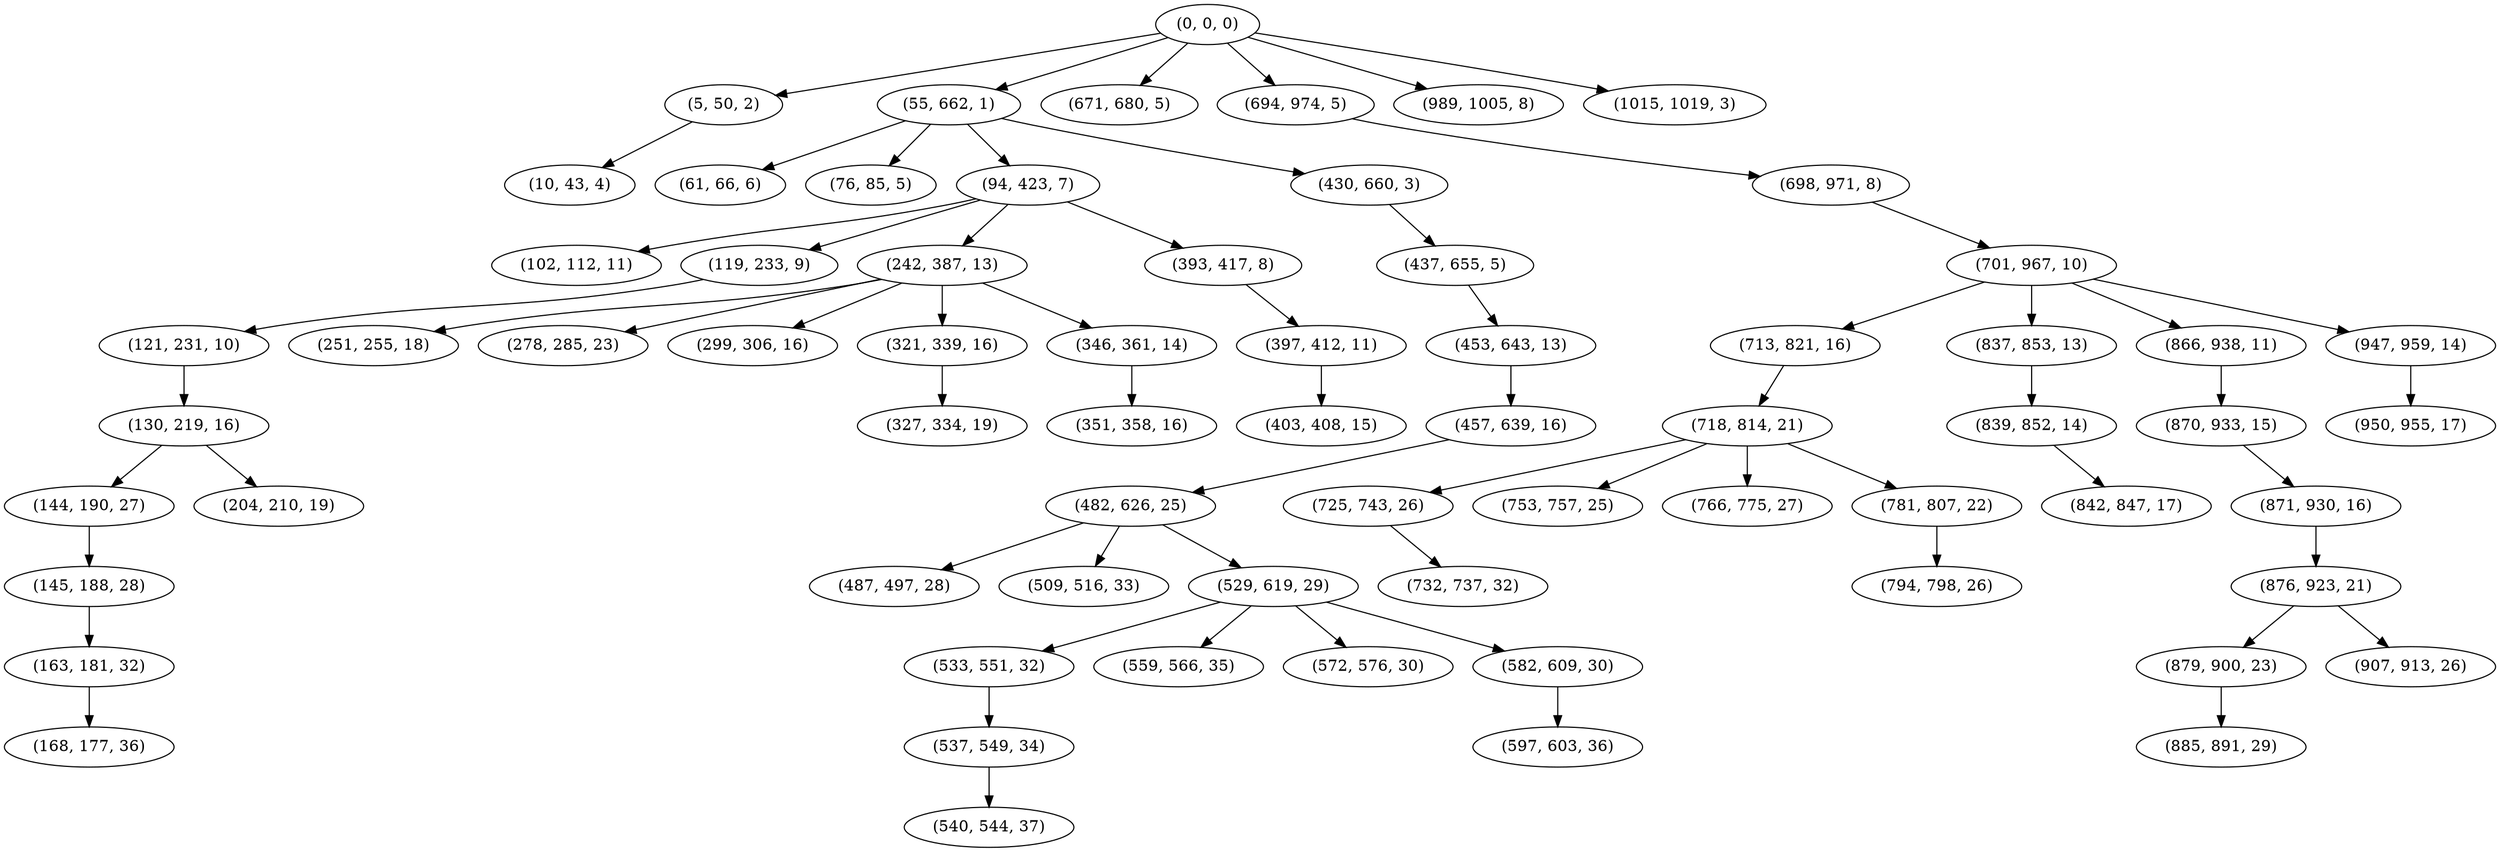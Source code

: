digraph tree {
    "(0, 0, 0)";
    "(5, 50, 2)";
    "(10, 43, 4)";
    "(55, 662, 1)";
    "(61, 66, 6)";
    "(76, 85, 5)";
    "(94, 423, 7)";
    "(102, 112, 11)";
    "(119, 233, 9)";
    "(121, 231, 10)";
    "(130, 219, 16)";
    "(144, 190, 27)";
    "(145, 188, 28)";
    "(163, 181, 32)";
    "(168, 177, 36)";
    "(204, 210, 19)";
    "(242, 387, 13)";
    "(251, 255, 18)";
    "(278, 285, 23)";
    "(299, 306, 16)";
    "(321, 339, 16)";
    "(327, 334, 19)";
    "(346, 361, 14)";
    "(351, 358, 16)";
    "(393, 417, 8)";
    "(397, 412, 11)";
    "(403, 408, 15)";
    "(430, 660, 3)";
    "(437, 655, 5)";
    "(453, 643, 13)";
    "(457, 639, 16)";
    "(482, 626, 25)";
    "(487, 497, 28)";
    "(509, 516, 33)";
    "(529, 619, 29)";
    "(533, 551, 32)";
    "(537, 549, 34)";
    "(540, 544, 37)";
    "(559, 566, 35)";
    "(572, 576, 30)";
    "(582, 609, 30)";
    "(597, 603, 36)";
    "(671, 680, 5)";
    "(694, 974, 5)";
    "(698, 971, 8)";
    "(701, 967, 10)";
    "(713, 821, 16)";
    "(718, 814, 21)";
    "(725, 743, 26)";
    "(732, 737, 32)";
    "(753, 757, 25)";
    "(766, 775, 27)";
    "(781, 807, 22)";
    "(794, 798, 26)";
    "(837, 853, 13)";
    "(839, 852, 14)";
    "(842, 847, 17)";
    "(866, 938, 11)";
    "(870, 933, 15)";
    "(871, 930, 16)";
    "(876, 923, 21)";
    "(879, 900, 23)";
    "(885, 891, 29)";
    "(907, 913, 26)";
    "(947, 959, 14)";
    "(950, 955, 17)";
    "(989, 1005, 8)";
    "(1015, 1019, 3)";
    "(0, 0, 0)" -> "(5, 50, 2)";
    "(0, 0, 0)" -> "(55, 662, 1)";
    "(0, 0, 0)" -> "(671, 680, 5)";
    "(0, 0, 0)" -> "(694, 974, 5)";
    "(0, 0, 0)" -> "(989, 1005, 8)";
    "(0, 0, 0)" -> "(1015, 1019, 3)";
    "(5, 50, 2)" -> "(10, 43, 4)";
    "(55, 662, 1)" -> "(61, 66, 6)";
    "(55, 662, 1)" -> "(76, 85, 5)";
    "(55, 662, 1)" -> "(94, 423, 7)";
    "(55, 662, 1)" -> "(430, 660, 3)";
    "(94, 423, 7)" -> "(102, 112, 11)";
    "(94, 423, 7)" -> "(119, 233, 9)";
    "(94, 423, 7)" -> "(242, 387, 13)";
    "(94, 423, 7)" -> "(393, 417, 8)";
    "(119, 233, 9)" -> "(121, 231, 10)";
    "(121, 231, 10)" -> "(130, 219, 16)";
    "(130, 219, 16)" -> "(144, 190, 27)";
    "(130, 219, 16)" -> "(204, 210, 19)";
    "(144, 190, 27)" -> "(145, 188, 28)";
    "(145, 188, 28)" -> "(163, 181, 32)";
    "(163, 181, 32)" -> "(168, 177, 36)";
    "(242, 387, 13)" -> "(251, 255, 18)";
    "(242, 387, 13)" -> "(278, 285, 23)";
    "(242, 387, 13)" -> "(299, 306, 16)";
    "(242, 387, 13)" -> "(321, 339, 16)";
    "(242, 387, 13)" -> "(346, 361, 14)";
    "(321, 339, 16)" -> "(327, 334, 19)";
    "(346, 361, 14)" -> "(351, 358, 16)";
    "(393, 417, 8)" -> "(397, 412, 11)";
    "(397, 412, 11)" -> "(403, 408, 15)";
    "(430, 660, 3)" -> "(437, 655, 5)";
    "(437, 655, 5)" -> "(453, 643, 13)";
    "(453, 643, 13)" -> "(457, 639, 16)";
    "(457, 639, 16)" -> "(482, 626, 25)";
    "(482, 626, 25)" -> "(487, 497, 28)";
    "(482, 626, 25)" -> "(509, 516, 33)";
    "(482, 626, 25)" -> "(529, 619, 29)";
    "(529, 619, 29)" -> "(533, 551, 32)";
    "(529, 619, 29)" -> "(559, 566, 35)";
    "(529, 619, 29)" -> "(572, 576, 30)";
    "(529, 619, 29)" -> "(582, 609, 30)";
    "(533, 551, 32)" -> "(537, 549, 34)";
    "(537, 549, 34)" -> "(540, 544, 37)";
    "(582, 609, 30)" -> "(597, 603, 36)";
    "(694, 974, 5)" -> "(698, 971, 8)";
    "(698, 971, 8)" -> "(701, 967, 10)";
    "(701, 967, 10)" -> "(713, 821, 16)";
    "(701, 967, 10)" -> "(837, 853, 13)";
    "(701, 967, 10)" -> "(866, 938, 11)";
    "(701, 967, 10)" -> "(947, 959, 14)";
    "(713, 821, 16)" -> "(718, 814, 21)";
    "(718, 814, 21)" -> "(725, 743, 26)";
    "(718, 814, 21)" -> "(753, 757, 25)";
    "(718, 814, 21)" -> "(766, 775, 27)";
    "(718, 814, 21)" -> "(781, 807, 22)";
    "(725, 743, 26)" -> "(732, 737, 32)";
    "(781, 807, 22)" -> "(794, 798, 26)";
    "(837, 853, 13)" -> "(839, 852, 14)";
    "(839, 852, 14)" -> "(842, 847, 17)";
    "(866, 938, 11)" -> "(870, 933, 15)";
    "(870, 933, 15)" -> "(871, 930, 16)";
    "(871, 930, 16)" -> "(876, 923, 21)";
    "(876, 923, 21)" -> "(879, 900, 23)";
    "(876, 923, 21)" -> "(907, 913, 26)";
    "(879, 900, 23)" -> "(885, 891, 29)";
    "(947, 959, 14)" -> "(950, 955, 17)";
}

